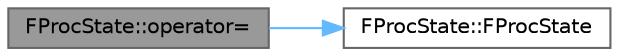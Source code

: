 digraph "FProcState::operator="
{
 // INTERACTIVE_SVG=YES
 // LATEX_PDF_SIZE
  bgcolor="transparent";
  edge [fontname=Helvetica,fontsize=10,labelfontname=Helvetica,labelfontsize=10];
  node [fontname=Helvetica,fontsize=10,shape=box,height=0.2,width=0.4];
  rankdir="LR";
  Node1 [id="Node000001",label="FProcState::operator=",height=0.2,width=0.4,color="gray40", fillcolor="grey60", style="filled", fontcolor="black",tooltip="Assignment operator - should not be publicly accessible."];
  Node1 -> Node2 [id="edge1_Node000001_Node000002",color="steelblue1",style="solid",tooltip=" "];
  Node2 [id="Node000002",label="FProcState::FProcState",height=0.2,width=0.4,color="grey40", fillcolor="white", style="filled",URL="$da/df7/structFProcState.html#a875152161e249c4430022aba9c25ae7a",tooltip="Default constructor."];
}
